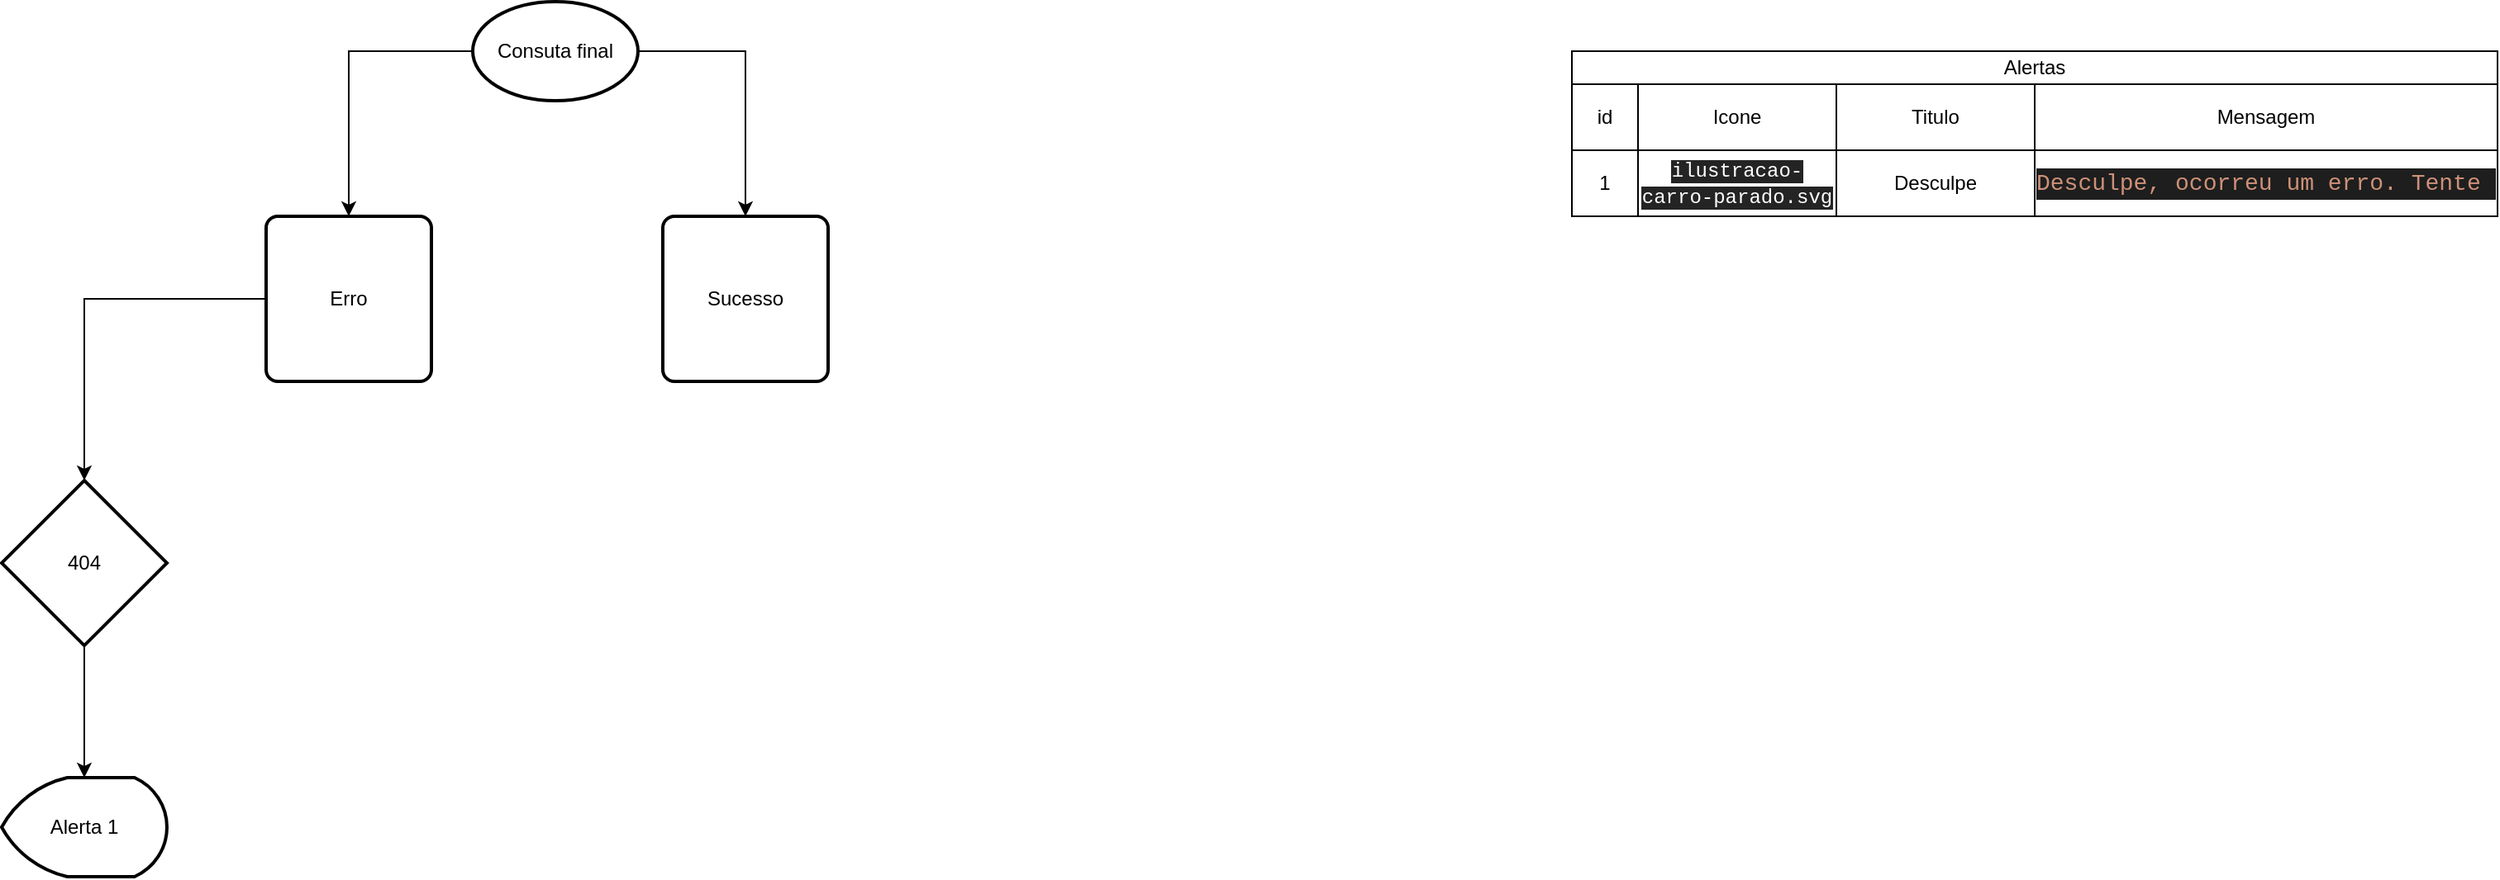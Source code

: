 <mxfile version="13.9.9" type="github">
  <diagram id="beeDJHBER2gLGEk_ROQv" name="Page-1">
    <mxGraphModel dx="648" dy="933" grid="1" gridSize="10" guides="1" tooltips="1" connect="1" arrows="1" fold="1" page="1" pageScale="1" pageWidth="850" pageHeight="1100" math="0" shadow="0">
      <root>
        <mxCell id="0" />
        <mxCell id="1" parent="0" />
        <mxCell id="6cbrurpFxS00quKYK6p9-5" style="edgeStyle=orthogonalEdgeStyle;rounded=0;orthogonalLoop=1;jettySize=auto;html=1;entryX=0.5;entryY=0;entryDx=0;entryDy=0;" edge="1" parent="1" source="6cbrurpFxS00quKYK6p9-2" target="6cbrurpFxS00quKYK6p9-6">
          <mxGeometry relative="1" as="geometry">
            <mxPoint x="425.0" y="160.0" as="targetPoint" />
          </mxGeometry>
        </mxCell>
        <mxCell id="6cbrurpFxS00quKYK6p9-8" style="edgeStyle=orthogonalEdgeStyle;rounded=0;orthogonalLoop=1;jettySize=auto;html=1;" edge="1" parent="1" source="6cbrurpFxS00quKYK6p9-2" target="6cbrurpFxS00quKYK6p9-7">
          <mxGeometry relative="1" as="geometry" />
        </mxCell>
        <mxCell id="6cbrurpFxS00quKYK6p9-2" value="Consuta final" style="strokeWidth=2;html=1;shape=mxgraph.flowchart.start_1;whiteSpace=wrap;" vertex="1" parent="1">
          <mxGeometry x="375" y="30" width="100" height="60" as="geometry" />
        </mxCell>
        <mxCell id="6cbrurpFxS00quKYK6p9-10" style="edgeStyle=orthogonalEdgeStyle;rounded=0;orthogonalLoop=1;jettySize=auto;html=1;" edge="1" parent="1" source="6cbrurpFxS00quKYK6p9-6" target="6cbrurpFxS00quKYK6p9-9">
          <mxGeometry relative="1" as="geometry" />
        </mxCell>
        <mxCell id="6cbrurpFxS00quKYK6p9-6" value="Erro" style="rounded=1;whiteSpace=wrap;html=1;absoluteArcSize=1;arcSize=14;strokeWidth=2;" vertex="1" parent="1">
          <mxGeometry x="250" y="160" width="100" height="100" as="geometry" />
        </mxCell>
        <mxCell id="6cbrurpFxS00quKYK6p9-7" value="Sucesso" style="rounded=1;whiteSpace=wrap;html=1;absoluteArcSize=1;arcSize=14;strokeWidth=2;" vertex="1" parent="1">
          <mxGeometry x="490" y="160" width="100" height="100" as="geometry" />
        </mxCell>
        <mxCell id="6cbrurpFxS00quKYK6p9-13" style="edgeStyle=orthogonalEdgeStyle;rounded=0;orthogonalLoop=1;jettySize=auto;html=1;" edge="1" parent="1" source="6cbrurpFxS00quKYK6p9-9" target="6cbrurpFxS00quKYK6p9-11">
          <mxGeometry relative="1" as="geometry" />
        </mxCell>
        <mxCell id="6cbrurpFxS00quKYK6p9-9" value="404" style="strokeWidth=2;html=1;shape=mxgraph.flowchart.decision;whiteSpace=wrap;" vertex="1" parent="1">
          <mxGeometry x="90" y="320" width="100" height="100" as="geometry" />
        </mxCell>
        <mxCell id="6cbrurpFxS00quKYK6p9-11" value="Alerta 1" style="strokeWidth=2;html=1;shape=mxgraph.flowchart.display;whiteSpace=wrap;" vertex="1" parent="1">
          <mxGeometry x="90" y="500" width="100" height="60" as="geometry" />
        </mxCell>
        <mxCell id="6cbrurpFxS00quKYK6p9-48" value="Alertas" style="rounded=0;whiteSpace=wrap;html=1;" vertex="1" parent="1">
          <mxGeometry x="1040" y="60" width="560" height="20" as="geometry" />
        </mxCell>
        <mxCell id="6cbrurpFxS00quKYK6p9-50" value="id" style="rounded=0;whiteSpace=wrap;html=1;" vertex="1" parent="1">
          <mxGeometry x="1040" y="80" width="40" height="40" as="geometry" />
        </mxCell>
        <mxCell id="6cbrurpFxS00quKYK6p9-51" value="Icone" style="rounded=0;whiteSpace=wrap;html=1;" vertex="1" parent="1">
          <mxGeometry x="1080" y="80" width="120" height="40" as="geometry" />
        </mxCell>
        <mxCell id="6cbrurpFxS00quKYK6p9-52" value="Mensagem" style="rounded=0;whiteSpace=wrap;html=1;" vertex="1" parent="1">
          <mxGeometry x="1320" y="80" width="280" height="40" as="geometry" />
        </mxCell>
        <mxCell id="6cbrurpFxS00quKYK6p9-53" value="1" style="rounded=0;whiteSpace=wrap;html=1;fillColor=none;" vertex="1" parent="1">
          <mxGeometry x="1040" y="120" width="40" height="40" as="geometry" />
        </mxCell>
        <mxCell id="6cbrurpFxS00quKYK6p9-54" value="&lt;span style=&quot;color: rgb(255 , 255 , 255) ; font-family: &amp;#34;consolas&amp;#34; , &amp;#34;lucida console&amp;#34; , &amp;#34;courier new&amp;#34; , monospace ; text-align: left ; background-color: rgb(36 , 36 , 36)&quot;&gt;ilustracao-carro-parado.svg&lt;/span&gt;" style="rounded=0;whiteSpace=wrap;html=1;fillColor=none;" vertex="1" parent="1">
          <mxGeometry x="1080" y="120" width="120" height="40" as="geometry" />
        </mxCell>
        <mxCell id="6cbrurpFxS00quKYK6p9-55" value="&lt;div style=&quot;color: rgb(212 , 212 , 212) ; background-color: rgb(30 , 30 , 30) ; font-family: &amp;#34;fira code retina&amp;#34; , &amp;#34;consolas&amp;#34; , &amp;#34;courier new&amp;#34; , monospace ; font-size: 14px ; line-height: 19px&quot;&gt;&lt;span style=&quot;color: #ce9178&quot;&gt;Desculpe,&amp;nbsp;ocorreu&amp;nbsp;um&amp;nbsp;erro.&amp;nbsp;Tente&amp;nbsp;novamente&amp;nbsp;em&amp;nbsp;alguns&amp;nbsp;minutos.&amp;nbsp;Você&amp;nbsp;também&amp;nbsp;pode&amp;nbsp;tentar&amp;nbsp;consultar&amp;nbsp;seus&amp;nbsp;débitos&amp;nbsp;com&amp;nbsp;o&amp;nbsp;número&amp;nbsp;do&amp;nbsp;Renavam&amp;nbsp;do&amp;nbsp;seu&amp;nbsp;veículo.&lt;/span&gt;&lt;/div&gt;" style="rounded=0;fillColor=none;glass=0;html=1;whiteSpace=wrap;labelPosition=center;verticalLabelPosition=middle;align=center;verticalAlign=middle;labelBackgroundColor=none;labelBorderColor=none;sketch=0;overflow=hidden;" vertex="1" parent="1">
          <mxGeometry x="1320" y="120" width="280" height="40" as="geometry" />
        </mxCell>
        <mxCell id="6cbrurpFxS00quKYK6p9-56" value="Titulo" style="rounded=0;whiteSpace=wrap;html=1;" vertex="1" parent="1">
          <mxGeometry x="1200" y="80" width="120" height="40" as="geometry" />
        </mxCell>
        <mxCell id="6cbrurpFxS00quKYK6p9-57" value="Desculpe" style="rounded=0;fillColor=none;glass=0;html=1;whiteSpace=wrap;labelPosition=center;verticalLabelPosition=middle;align=center;verticalAlign=middle;labelBackgroundColor=none;labelBorderColor=none;sketch=0;overflow=hidden;" vertex="1" parent="1">
          <mxGeometry x="1200" y="120" width="120" height="40" as="geometry" />
        </mxCell>
      </root>
    </mxGraphModel>
  </diagram>
</mxfile>
